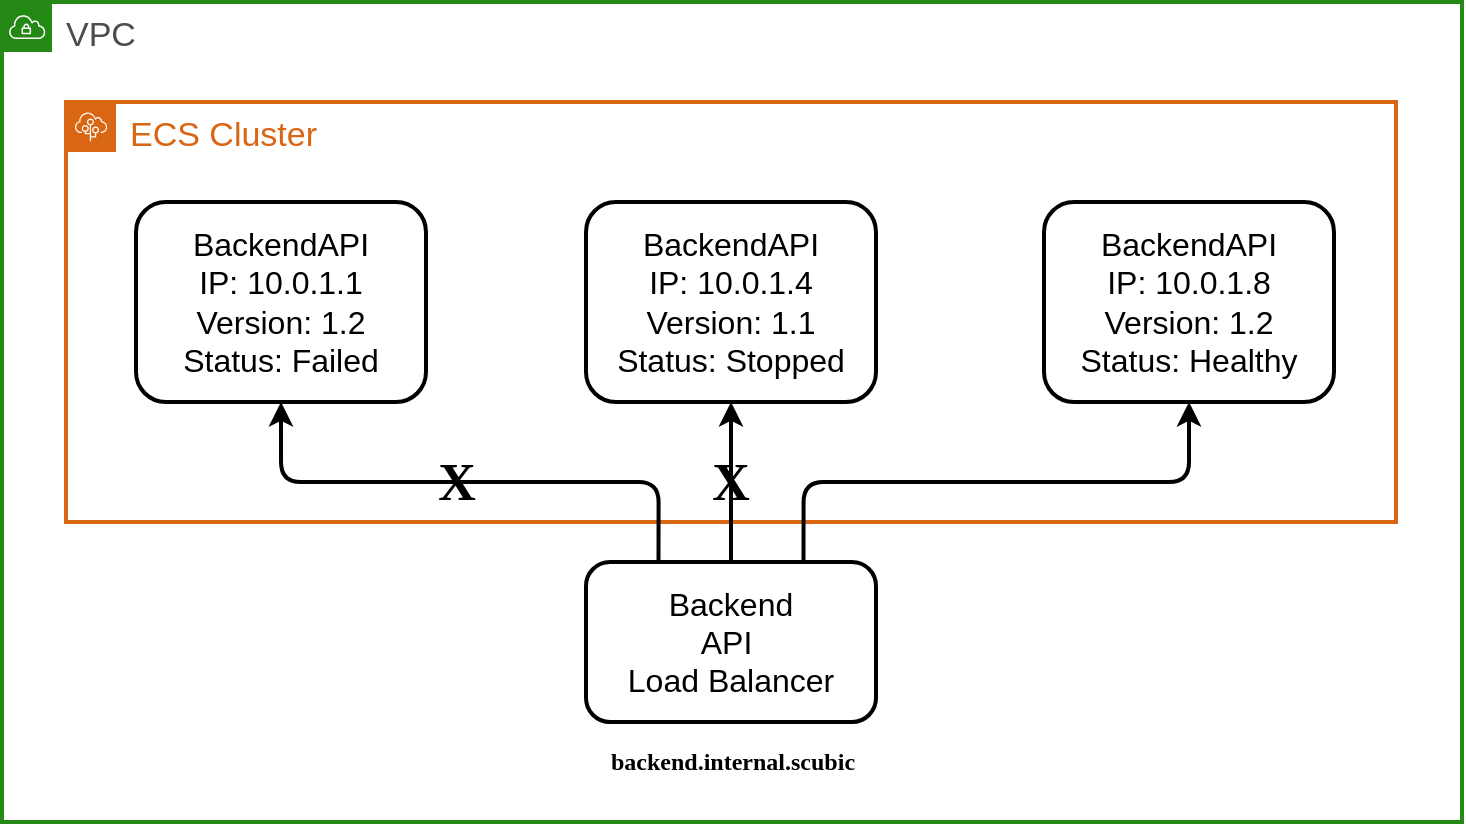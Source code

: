 <mxfile>
    <diagram id="BIj_T0dZl9ThOb1oUWiy" name="Page-1">
        <mxGraphModel dx="1185" dy="898" grid="1" gridSize="10" guides="1" tooltips="1" connect="1" arrows="1" fold="1" page="1" pageScale="1" pageWidth="827" pageHeight="1169" math="0" shadow="0">
            <root>
                <mxCell id="0"/>
                <mxCell id="1" parent="0"/>
                <mxCell id="2" value="VPC" style="points=[[0,0],[0.25,0],[0.5,0],[0.75,0],[1,0],[1,0.25],[1,0.5],[1,0.75],[1,1],[0.75,1],[0.5,1],[0.25,1],[0,1],[0,0.75],[0,0.5],[0,0.25]];outlineConnect=0;gradientColor=none;html=1;whiteSpace=wrap;fontSize=17;fontStyle=0;container=1;pointerEvents=0;collapsible=0;recursiveResize=0;shape=mxgraph.aws4.group;grIcon=mxgraph.aws4.group_vpc;strokeColor=#248814;fillColor=none;verticalAlign=top;align=left;spacingLeft=30;fontColor=#4D4D4D;dashed=0;strokeWidth=2;" parent="1" vertex="1">
                    <mxGeometry x="49" y="40" width="730" height="410" as="geometry"/>
                </mxCell>
                <mxCell id="3" value="ECS Cluster" style="points=[[0,0],[0.25,0],[0.5,0],[0.75,0],[1,0],[1,0.25],[1,0.5],[1,0.75],[1,1],[0.75,1],[0.5,1],[0.25,1],[0,1],[0,0.75],[0,0.5],[0,0.25]];outlineConnect=0;gradientColor=none;html=1;whiteSpace=wrap;fontSize=17;fontStyle=0;container=1;pointerEvents=0;collapsible=0;recursiveResize=0;shape=mxgraph.aws4.group;grIcon=mxgraph.aws4.group_elastic_beanstalk;strokeColor=#D86613;fillColor=none;verticalAlign=top;align=left;spacingLeft=30;fontColor=#D86613;dashed=0;strokeWidth=2;" parent="2" vertex="1">
                    <mxGeometry x="32" y="50" width="665" height="210" as="geometry"/>
                </mxCell>
                <mxCell id="36" value="BackendAPI&lt;br&gt;IP: 10.0.1.1&lt;br&gt;Version: 1.2&lt;br&gt;Status: Failed" style="rounded=1;whiteSpace=wrap;html=1;fontSize=16;strokeWidth=2;align=center;labelPosition=center;verticalLabelPosition=middle;verticalAlign=middle;" parent="3" vertex="1">
                    <mxGeometry x="35" y="50" width="145" height="100" as="geometry"/>
                </mxCell>
                <mxCell id="40" value="BackendAPI&lt;br&gt;IP: 10.0.1.4&lt;br&gt;Version: 1.1&lt;br&gt;Status: Stopped" style="rounded=1;whiteSpace=wrap;html=1;fontSize=16;strokeWidth=2;align=center;labelPosition=center;verticalLabelPosition=middle;verticalAlign=middle;" parent="3" vertex="1">
                    <mxGeometry x="260" y="50" width="145" height="100" as="geometry"/>
                </mxCell>
                <mxCell id="41" value="BackendAPI&lt;br&gt;IP: 10.0.1.8&lt;br&gt;Version: 1.2&lt;br&gt;Status: Healthy" style="rounded=1;whiteSpace=wrap;html=1;fontSize=16;strokeWidth=2;align=center;labelPosition=center;verticalLabelPosition=middle;verticalAlign=middle;" parent="3" vertex="1">
                    <mxGeometry x="489" y="50" width="145" height="100" as="geometry"/>
                </mxCell>
                <mxCell id="47" value="X" style="text;html=1;align=center;verticalAlign=middle;resizable=0;points=[];autosize=1;strokeColor=none;fillColor=none;fontFamily=Lucida Console;fontStyle=1;fontSize=26;" parent="3" vertex="1">
                    <mxGeometry x="180" y="170" width="30" height="40" as="geometry"/>
                </mxCell>
                <mxCell id="50" value="X" style="text;html=1;align=center;verticalAlign=middle;resizable=0;points=[];autosize=1;strokeColor=none;fillColor=none;fontFamily=Lucida Console;fontStyle=1;fontSize=26;" parent="3" vertex="1">
                    <mxGeometry x="317" y="170" width="30" height="40" as="geometry"/>
                </mxCell>
                <mxCell id="42" style="edgeStyle=orthogonalEdgeStyle;html=1;exitX=0.25;exitY=0;exitDx=0;exitDy=0;entryX=0.5;entryY=1;entryDx=0;entryDy=0;strokeWidth=2;" parent="2" source="39" target="36" edge="1">
                    <mxGeometry relative="1" as="geometry"/>
                </mxCell>
                <mxCell id="44" style="edgeStyle=orthogonalEdgeStyle;html=1;exitX=0.5;exitY=0;exitDx=0;exitDy=0;entryX=0.5;entryY=1;entryDx=0;entryDy=0;strokeWidth=2;" parent="2" source="39" target="40" edge="1">
                    <mxGeometry relative="1" as="geometry"/>
                </mxCell>
                <mxCell id="45" style="edgeStyle=orthogonalEdgeStyle;html=1;exitX=0.75;exitY=0;exitDx=0;exitDy=0;entryX=0.5;entryY=1;entryDx=0;entryDy=0;strokeWidth=2;" parent="2" source="39" target="41" edge="1">
                    <mxGeometry relative="1" as="geometry"/>
                </mxCell>
                <mxCell id="39" value="Backend&lt;br&gt;API&amp;nbsp;&lt;br&gt;Load Balancer" style="rounded=1;whiteSpace=wrap;html=1;fontSize=16;strokeWidth=2;align=center;labelPosition=center;verticalLabelPosition=middle;verticalAlign=middle;" parent="2" vertex="1">
                    <mxGeometry x="292" y="280" width="145" height="80" as="geometry"/>
                </mxCell>
                <mxCell id="46" value="backend.internal.scubic" style="text;html=1;align=center;verticalAlign=middle;resizable=0;points=[];autosize=1;strokeColor=none;fillColor=none;fontFamily=Lucida Console;fontStyle=1" parent="2" vertex="1">
                    <mxGeometry x="270" y="370" width="190" height="20" as="geometry"/>
                </mxCell>
            </root>
        </mxGraphModel>
    </diagram>
</mxfile>